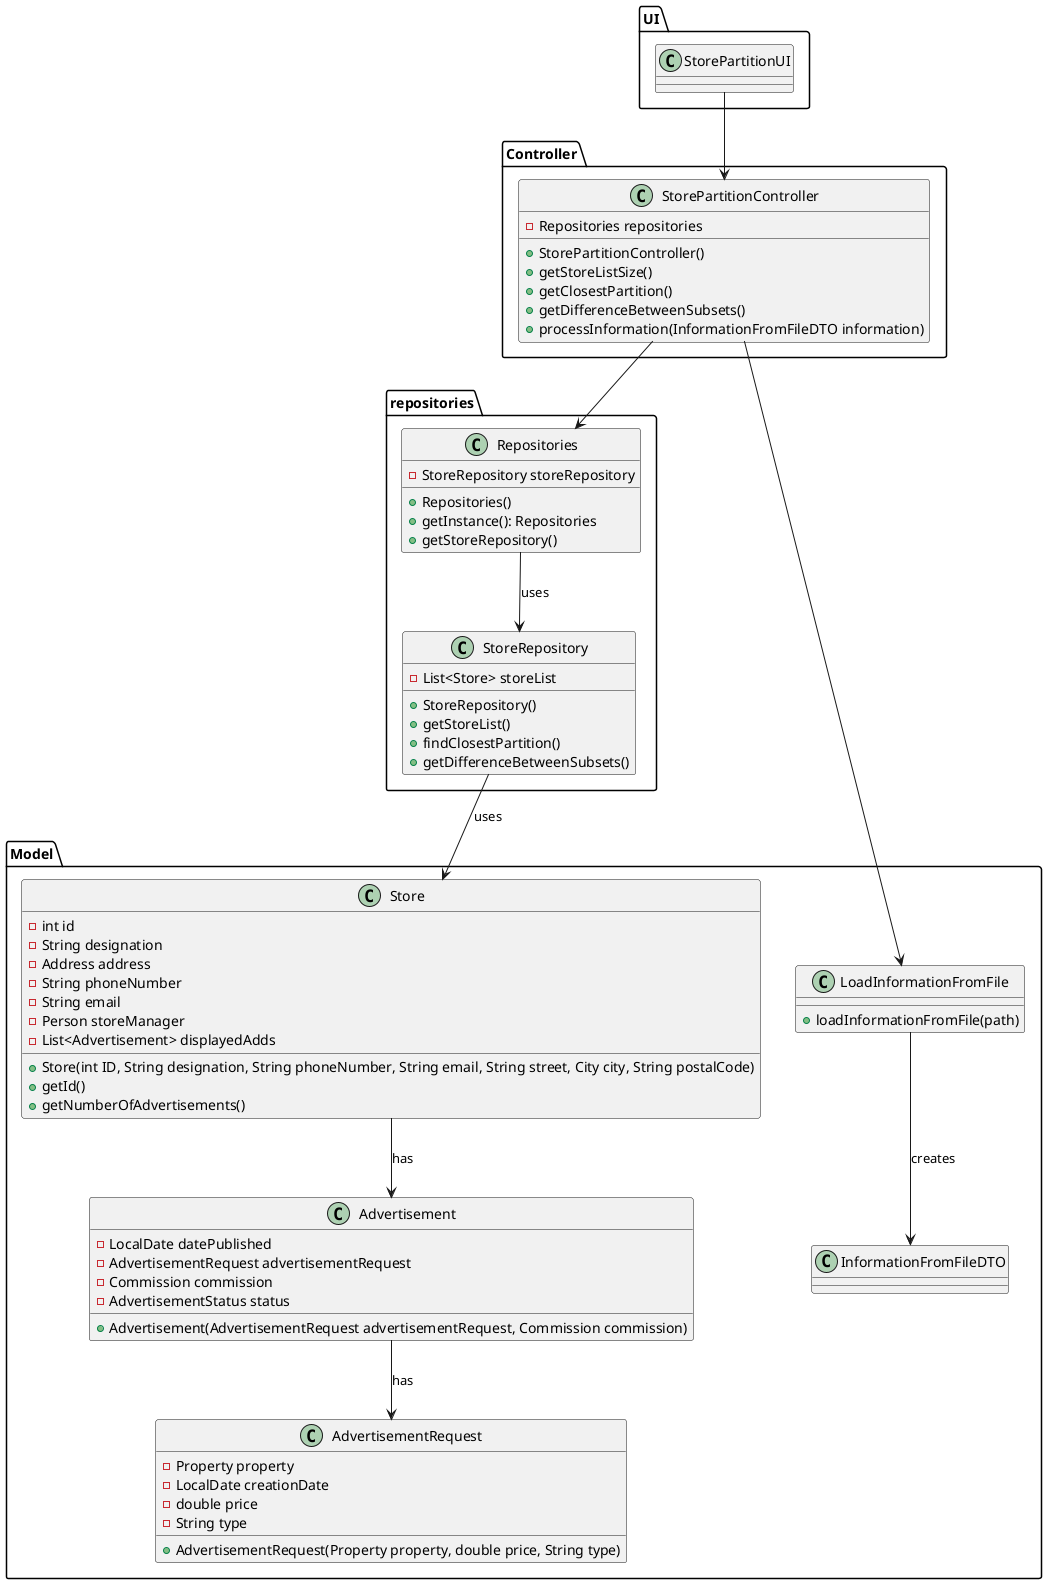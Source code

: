 @startuml

package UI {
  class StorePartitionUI {
  }
}

package Controller {
  class StorePartitionController {
    - Repositories repositories
    + StorePartitionController()
    + getStoreListSize()
    + getClosestPartition()
    + getDifferenceBetweenSubsets()
    + processInformation(InformationFromFileDTO information)
  }
}

package Model {
  class Store {
    - int id
    - String designation
    - Address address
    - String phoneNumber
    - String email
    - Person storeManager
    - List<Advertisement> displayedAdds
    + Store(int ID, String designation, String phoneNumber, String email, String street, City city, String postalCode)
    + getId()
    + getNumberOfAdvertisements()
  }

  class Advertisement {
    - LocalDate datePublished
    - AdvertisementRequest advertisementRequest
    - Commission commission
    - AdvertisementStatus status
    + Advertisement(AdvertisementRequest advertisementRequest, Commission commission)
  }

  class AdvertisementRequest {
    - Property property
    - LocalDate creationDate
    - double price
    - String type
    + AdvertisementRequest(Property property, double price, String type)
  }

  class LoadInformationFromFile {
   +loadInformationFromFile(path)
  }

  class InformationFromFileDTO {
  }
}

package repositories {
  class Repositories {
    - StoreRepository storeRepository
    + Repositories()
    + getInstance(): Repositories
    + getStoreRepository()
  }

  class StoreRepository {
    - List<Store> storeList
    + StoreRepository()
    + getStoreList()
    + findClosestPartition()
    + getDifferenceBetweenSubsets()
  }
}

StorePartitionUI --> StorePartitionController
StorePartitionController --> Repositories
StorePartitionController --> LoadInformationFromFile
Repositories --> StoreRepository : uses
StoreRepository --> Store : uses
Store --> Advertisement : has
Advertisement --> AdvertisementRequest : has
LoadInformationFromFile --> InformationFromFileDTO : creates

@enduml
